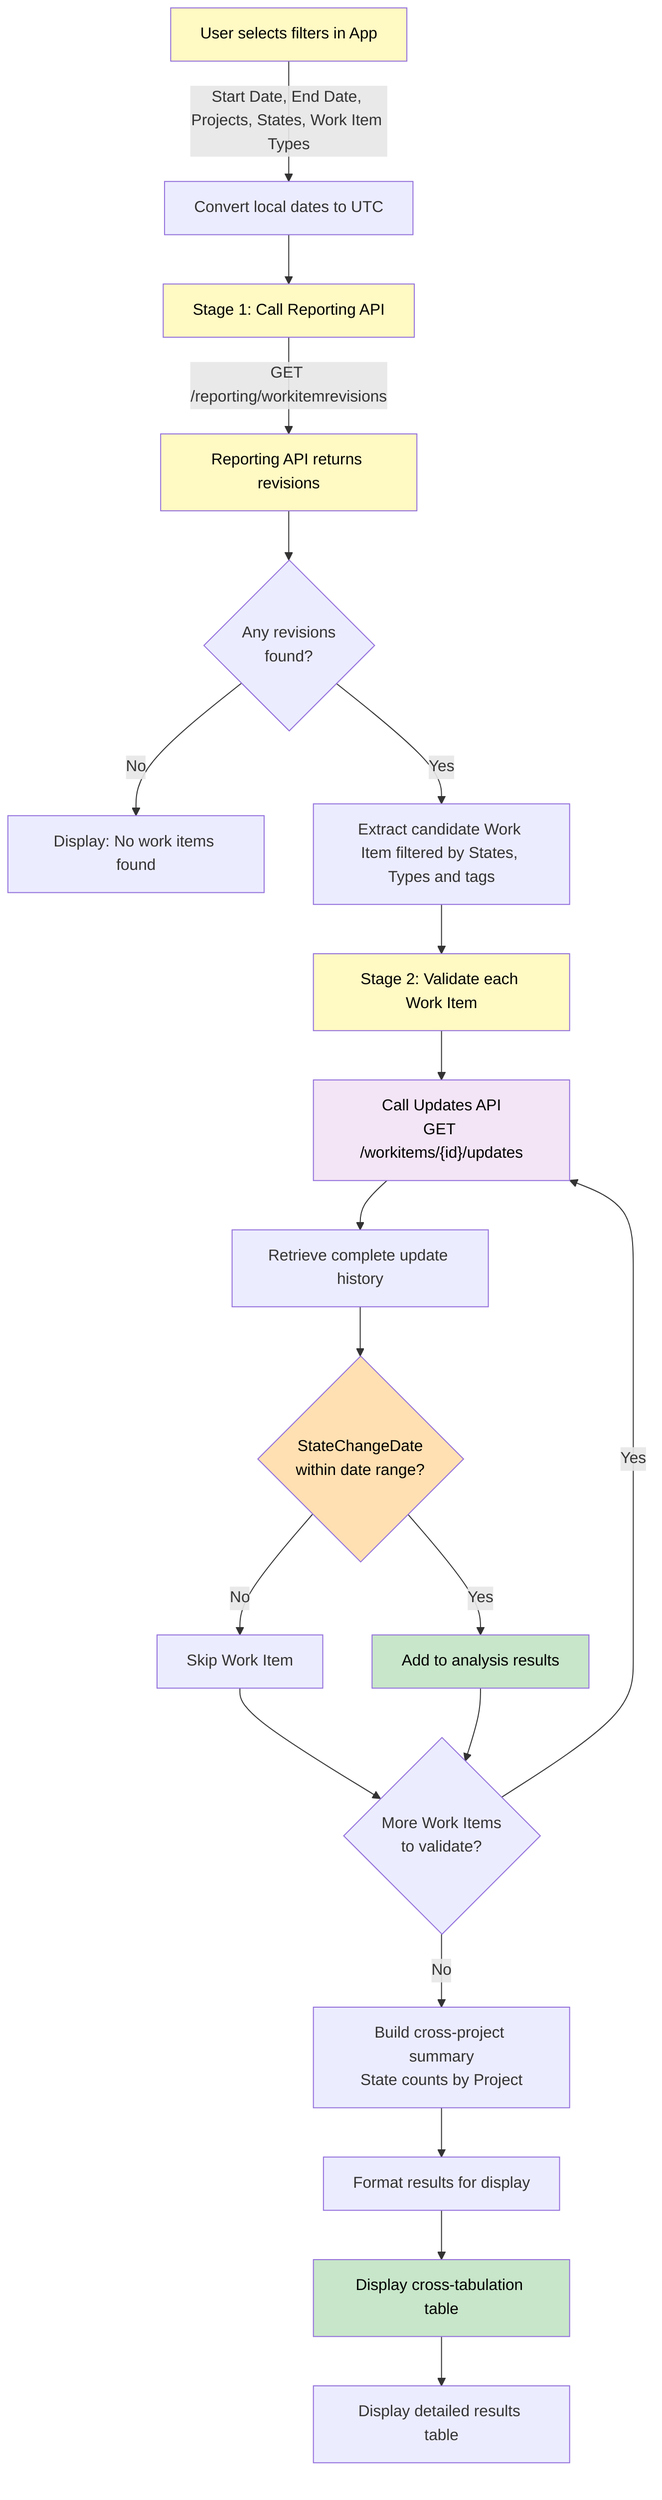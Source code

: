 graph TD
    A[User selects filters in App] -->|Start Date, End Date, Projects, States, Work Item Types| B[Convert local dates to UTC]
    B --> C[Stage 1: Call Reporting API]
    C -->|GET /reporting/workitemrevisions| D["Reporting API returns revisions"]
    D --> E{Any revisions<br/>found?}
    
    E -->|No| F["Display: No work items found"]
    E -->|Yes| G["Extract candidate Work Item filtered by States, Types and tags"]
    
    G --> H[Stage 2: Validate each Work Item]
    H --> I["Call Updates API<br/>GET /workitems/{id}/updates"]
    I --> J["Retrieve complete update history"]
    J --> K{"StateChangeDate<br/>within date range?"}
    
    K -->|No| L["Skip Work Item"]
    K -->|Yes| M["Add to analysis results"]
    
    L --> N{More Work Items<br/>to validate?}
    M --> N
    
    N -->|Yes| I
    N -->|No| O["Build cross-project summary<br/>State counts by Project"]
    
    O --> P["Format results for display"]
    P --> Q["Display cross-tabulation table"]
    Q --> R["Display detailed results table"]
    
    style A fill:#fff9c4,color:#000
    style C fill:#fff9c4,color:#000
    style D fill:#fff9c4,color:#000
    style I fill:#f3e5f5,color:#000
    style H fill:#fff9c4,color:#000
    style K fill:#ffe0b2,color:#000
    style M fill:#c8e6c9,color:#000
    style Q fill:#c8e6c9,color:#000